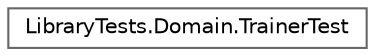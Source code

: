 digraph "Graphical Class Hierarchy"
{
 // INTERACTIVE_SVG=YES
 // LATEX_PDF_SIZE
  bgcolor="transparent";
  edge [fontname=Helvetica,fontsize=10,labelfontname=Helvetica,labelfontsize=10];
  node [fontname=Helvetica,fontsize=10,shape=box,height=0.2,width=0.4];
  rankdir="LR";
  Node0 [id="Node000000",label="LibraryTests.Domain.TrainerTest",height=0.2,width=0.4,color="grey40", fillcolor="white", style="filled",URL="$classLibraryTests_1_1Domain_1_1TrainerTest.html",tooltip=" "];
}
